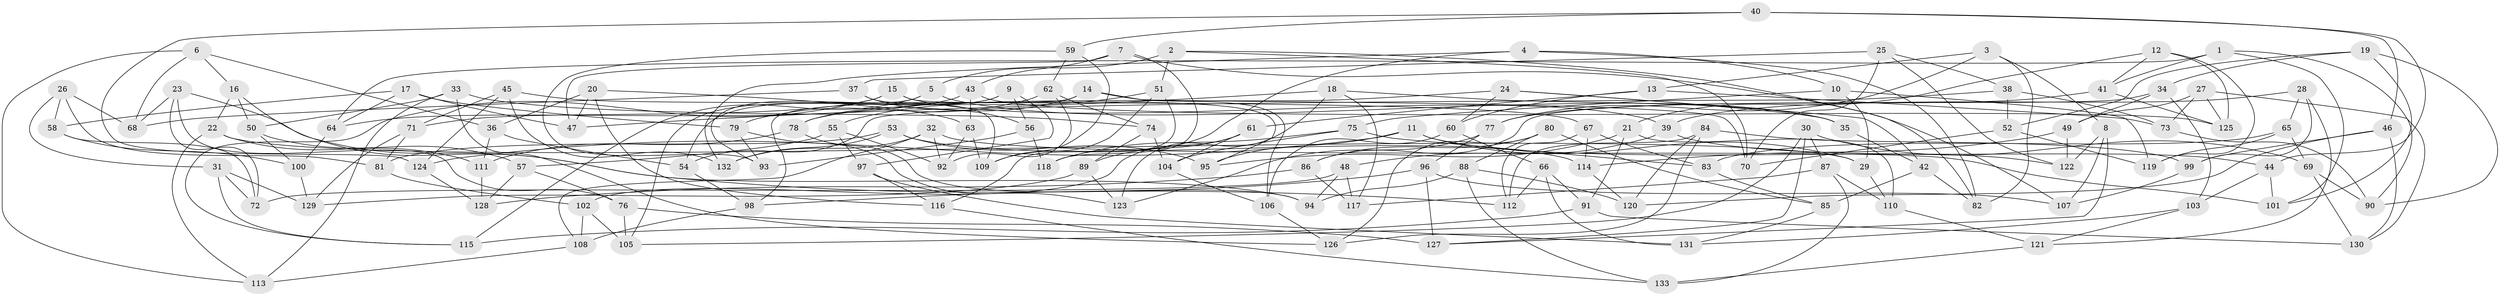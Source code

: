 // Generated by graph-tools (version 1.1) at 2025/16/03/09/25 04:16:19]
// undirected, 133 vertices, 266 edges
graph export_dot {
graph [start="1"]
  node [color=gray90,style=filled];
  1;
  2;
  3;
  4;
  5;
  6;
  7;
  8;
  9;
  10;
  11;
  12;
  13;
  14;
  15;
  16;
  17;
  18;
  19;
  20;
  21;
  22;
  23;
  24;
  25;
  26;
  27;
  28;
  29;
  30;
  31;
  32;
  33;
  34;
  35;
  36;
  37;
  38;
  39;
  40;
  41;
  42;
  43;
  44;
  45;
  46;
  47;
  48;
  49;
  50;
  51;
  52;
  53;
  54;
  55;
  56;
  57;
  58;
  59;
  60;
  61;
  62;
  63;
  64;
  65;
  66;
  67;
  68;
  69;
  70;
  71;
  72;
  73;
  74;
  75;
  76;
  77;
  78;
  79;
  80;
  81;
  82;
  83;
  84;
  85;
  86;
  87;
  88;
  89;
  90;
  91;
  92;
  93;
  94;
  95;
  96;
  97;
  98;
  99;
  100;
  101;
  102;
  103;
  104;
  105;
  106;
  107;
  108;
  109;
  110;
  111;
  112;
  113;
  114;
  115;
  116;
  117;
  118;
  119;
  120;
  121;
  122;
  123;
  124;
  125;
  126;
  127;
  128;
  129;
  130;
  131;
  132;
  133;
  1 -- 64;
  1 -- 90;
  1 -- 101;
  1 -- 41;
  2 -- 82;
  2 -- 70;
  2 -- 5;
  2 -- 51;
  3 -- 13;
  3 -- 82;
  3 -- 8;
  3 -- 77;
  4 -- 82;
  4 -- 10;
  4 -- 118;
  4 -- 132;
  5 -- 115;
  5 -- 93;
  5 -- 35;
  6 -- 68;
  6 -- 16;
  6 -- 113;
  6 -- 36;
  7 -- 107;
  7 -- 47;
  7 -- 118;
  7 -- 43;
  8 -- 107;
  8 -- 127;
  8 -- 122;
  9 -- 97;
  9 -- 105;
  9 -- 54;
  9 -- 56;
  10 -- 119;
  10 -- 75;
  10 -- 29;
  11 -- 95;
  11 -- 29;
  11 -- 124;
  11 -- 122;
  12 -- 41;
  12 -- 119;
  12 -- 21;
  12 -- 125;
  13 -- 73;
  13 -- 60;
  13 -- 61;
  14 -- 106;
  14 -- 78;
  14 -- 98;
  14 -- 70;
  15 -- 71;
  15 -- 115;
  15 -- 39;
  15 -- 95;
  16 -- 94;
  16 -- 50;
  16 -- 22;
  17 -- 47;
  17 -- 79;
  17 -- 58;
  17 -- 64;
  18 -- 47;
  18 -- 35;
  18 -- 123;
  18 -- 117;
  19 -- 52;
  19 -- 101;
  19 -- 34;
  19 -- 90;
  20 -- 116;
  20 -- 47;
  20 -- 63;
  20 -- 36;
  21 -- 110;
  21 -- 91;
  21 -- 95;
  22 -- 111;
  22 -- 29;
  22 -- 113;
  23 -- 76;
  23 -- 68;
  23 -- 72;
  23 -- 112;
  24 -- 60;
  24 -- 78;
  24 -- 42;
  24 -- 35;
  25 -- 38;
  25 -- 122;
  25 -- 70;
  25 -- 37;
  26 -- 68;
  26 -- 81;
  26 -- 31;
  26 -- 58;
  27 -- 73;
  27 -- 130;
  27 -- 49;
  27 -- 125;
  28 -- 39;
  28 -- 99;
  28 -- 65;
  28 -- 121;
  29 -- 110;
  30 -- 69;
  30 -- 127;
  30 -- 87;
  30 -- 105;
  31 -- 72;
  31 -- 115;
  31 -- 129;
  32 -- 132;
  32 -- 101;
  32 -- 108;
  32 -- 92;
  33 -- 50;
  33 -- 74;
  33 -- 126;
  33 -- 113;
  34 -- 86;
  34 -- 103;
  34 -- 49;
  35 -- 42;
  36 -- 54;
  36 -- 111;
  37 -- 109;
  37 -- 56;
  37 -- 68;
  38 -- 52;
  38 -- 54;
  38 -- 73;
  39 -- 44;
  39 -- 48;
  40 -- 59;
  40 -- 44;
  40 -- 46;
  40 -- 124;
  41 -- 125;
  41 -- 77;
  42 -- 85;
  42 -- 82;
  43 -- 125;
  43 -- 63;
  43 -- 64;
  44 -- 103;
  44 -- 101;
  45 -- 71;
  45 -- 124;
  45 -- 67;
  45 -- 132;
  46 -- 99;
  46 -- 130;
  46 -- 120;
  48 -- 94;
  48 -- 117;
  48 -- 72;
  49 -- 122;
  49 -- 114;
  50 -- 100;
  50 -- 57;
  51 -- 55;
  51 -- 109;
  51 -- 116;
  52 -- 70;
  52 -- 119;
  53 -- 114;
  53 -- 95;
  53 -- 132;
  53 -- 81;
  54 -- 98;
  55 -- 92;
  55 -- 97;
  55 -- 57;
  56 -- 118;
  56 -- 93;
  57 -- 128;
  57 -- 76;
  58 -- 100;
  58 -- 72;
  59 -- 62;
  59 -- 93;
  59 -- 109;
  60 -- 66;
  60 -- 106;
  61 -- 102;
  61 -- 89;
  61 -- 104;
  62 -- 92;
  62 -- 79;
  62 -- 74;
  63 -- 92;
  63 -- 109;
  64 -- 100;
  65 -- 69;
  65 -- 119;
  65 -- 83;
  66 -- 112;
  66 -- 131;
  66 -- 91;
  67 -- 114;
  67 -- 112;
  67 -- 83;
  69 -- 90;
  69 -- 130;
  71 -- 129;
  71 -- 81;
  73 -- 90;
  74 -- 104;
  74 -- 89;
  75 -- 104;
  75 -- 83;
  75 -- 118;
  76 -- 127;
  76 -- 105;
  77 -- 96;
  77 -- 123;
  78 -- 111;
  78 -- 94;
  79 -- 93;
  79 -- 123;
  80 -- 86;
  80 -- 126;
  80 -- 88;
  80 -- 85;
  81 -- 102;
  83 -- 85;
  84 -- 120;
  84 -- 126;
  84 -- 99;
  84 -- 112;
  85 -- 131;
  86 -- 117;
  86 -- 128;
  87 -- 117;
  87 -- 133;
  87 -- 110;
  88 -- 133;
  88 -- 94;
  88 -- 120;
  89 -- 129;
  89 -- 123;
  91 -- 130;
  91 -- 115;
  96 -- 127;
  96 -- 107;
  96 -- 98;
  97 -- 131;
  97 -- 116;
  98 -- 108;
  99 -- 107;
  100 -- 129;
  102 -- 108;
  102 -- 105;
  103 -- 121;
  103 -- 131;
  104 -- 106;
  106 -- 126;
  108 -- 113;
  110 -- 121;
  111 -- 128;
  114 -- 120;
  116 -- 133;
  121 -- 133;
  124 -- 128;
}
